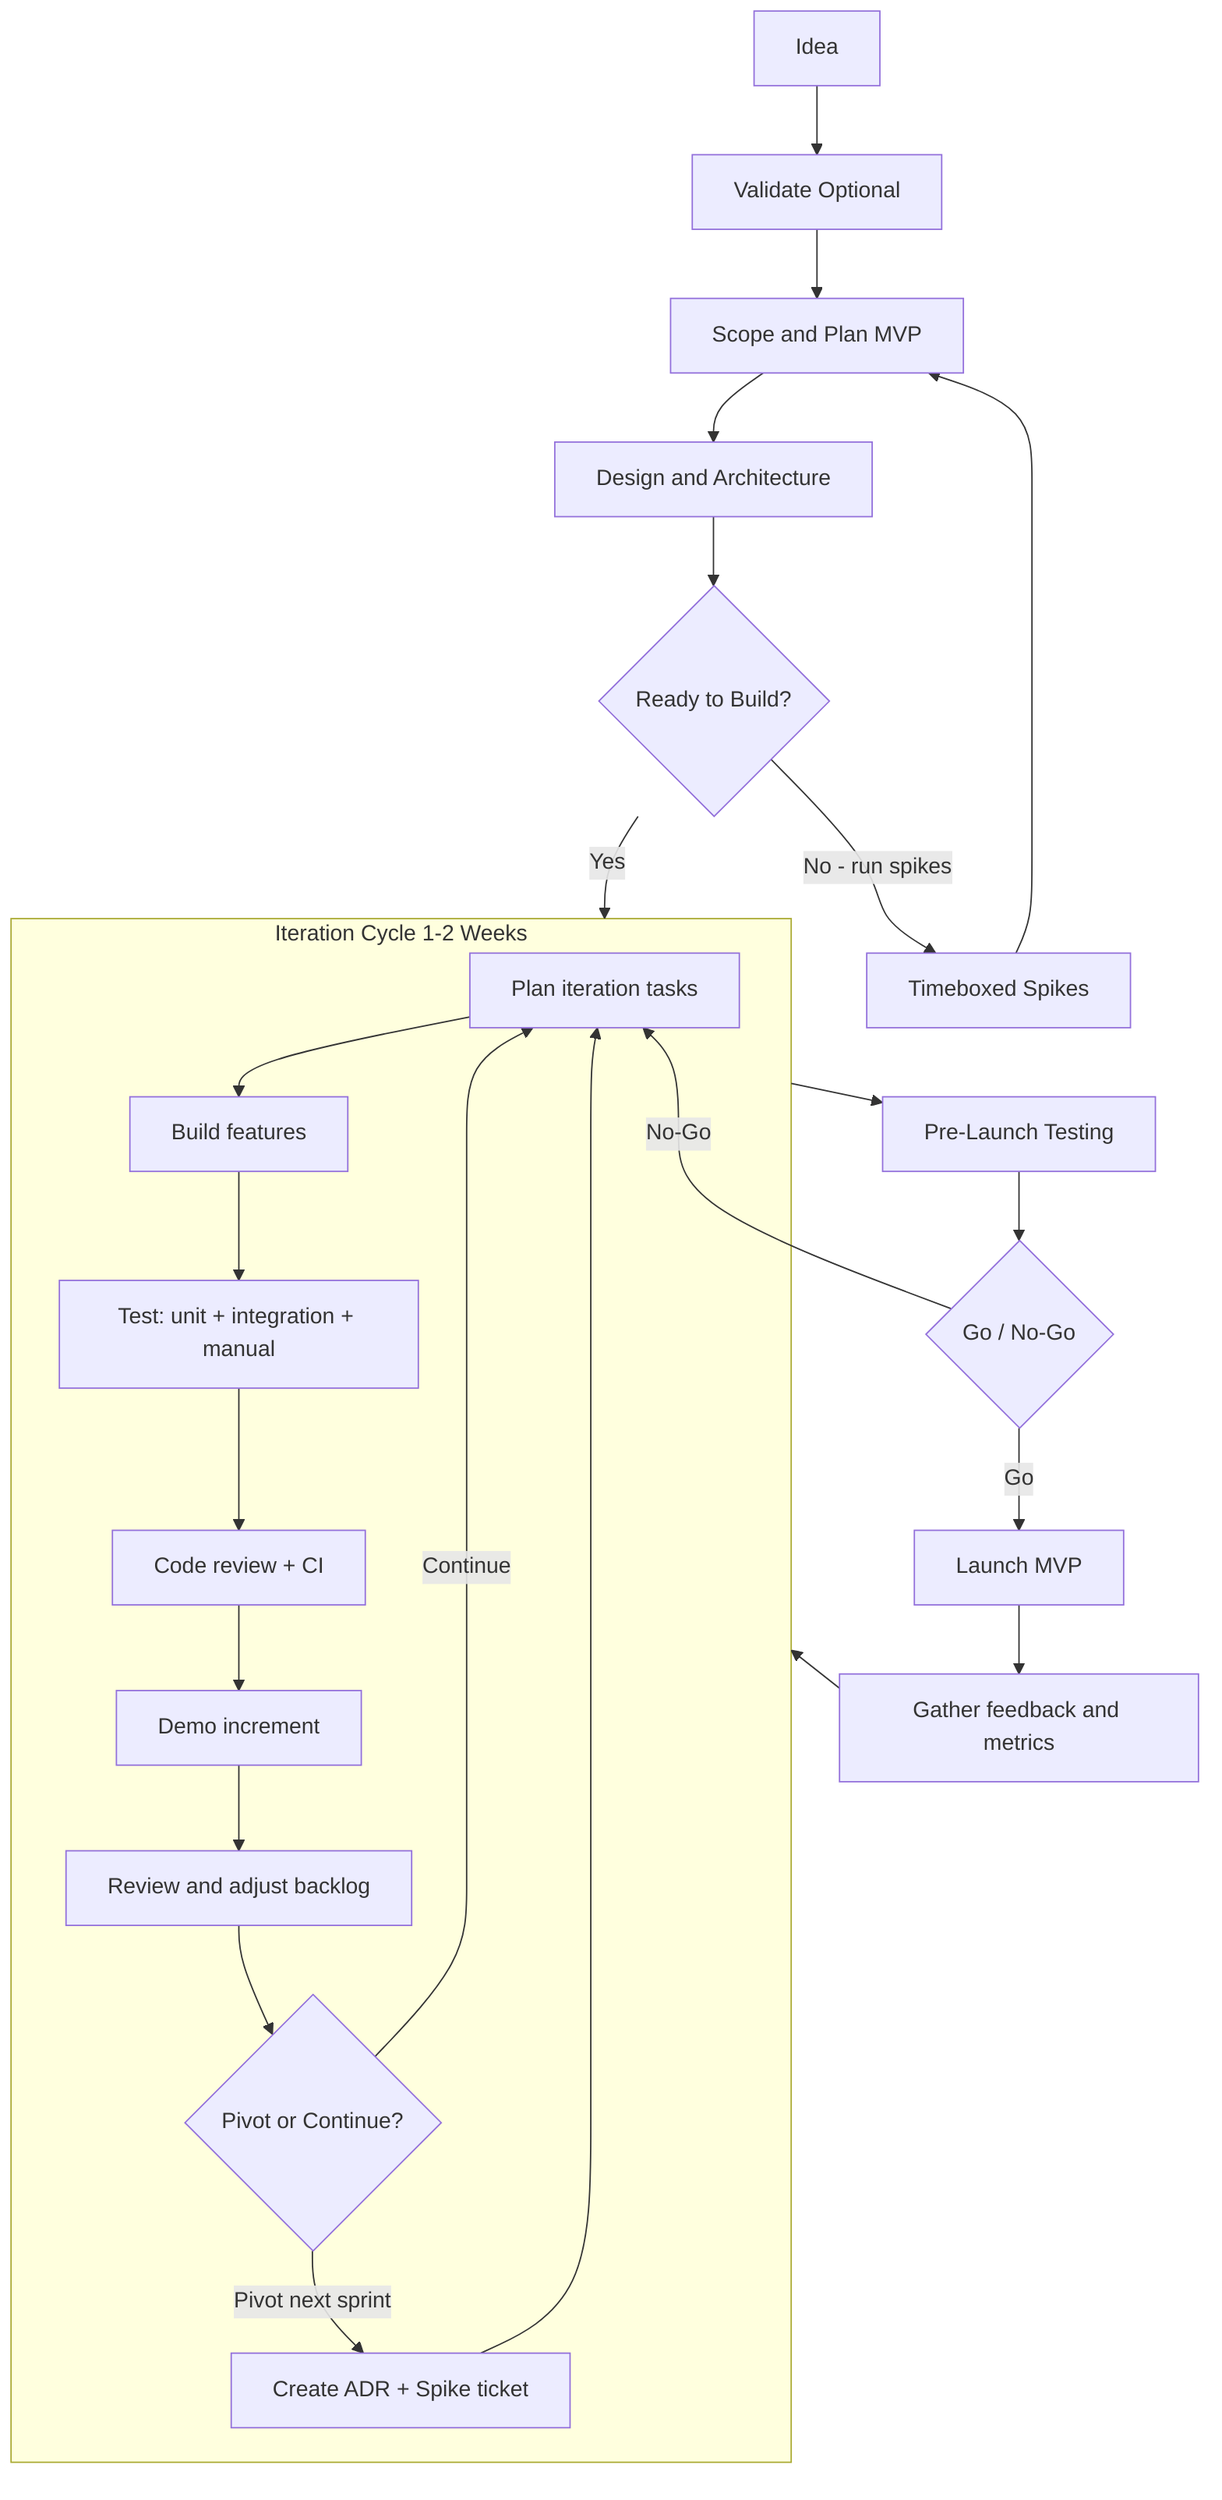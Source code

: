 flowchart TD
    A[Idea] --> B[Validate Optional]
    B --> C[Scope and Plan MVP]
    C --> D[Design and Architecture]

    D --> E{Ready to Build?}
    E -->|Yes| ITER
    E -->|No - run spikes| S[Timeboxed Spikes]
    S --> C

    subgraph ITER[Iteration Cycle 1-2 Weeks]
        P1[Plan iteration tasks] --> P2[Build features]
        P2 --> P3[Test: unit + integration + manual]
        P3 --> P4[Code review + CI]
        P4 --> P5[Demo increment]
        P5 --> P6[Review and adjust backlog]
        P6 --> DEC{Pivot or Continue?}
        DEC -->|Continue| P1
        DEC -->|Pivot next sprint| ADR[Create ADR + Spike ticket]
        ADR --> P1
    end

    ITER --> K[Pre-Launch Testing]
    K --> L{Go / No-Go}
    L -->|Go| M[Launch MVP]
    L -->|No-Go| P1
    M --> N[Gather feedback and metrics]
    N --> ITER